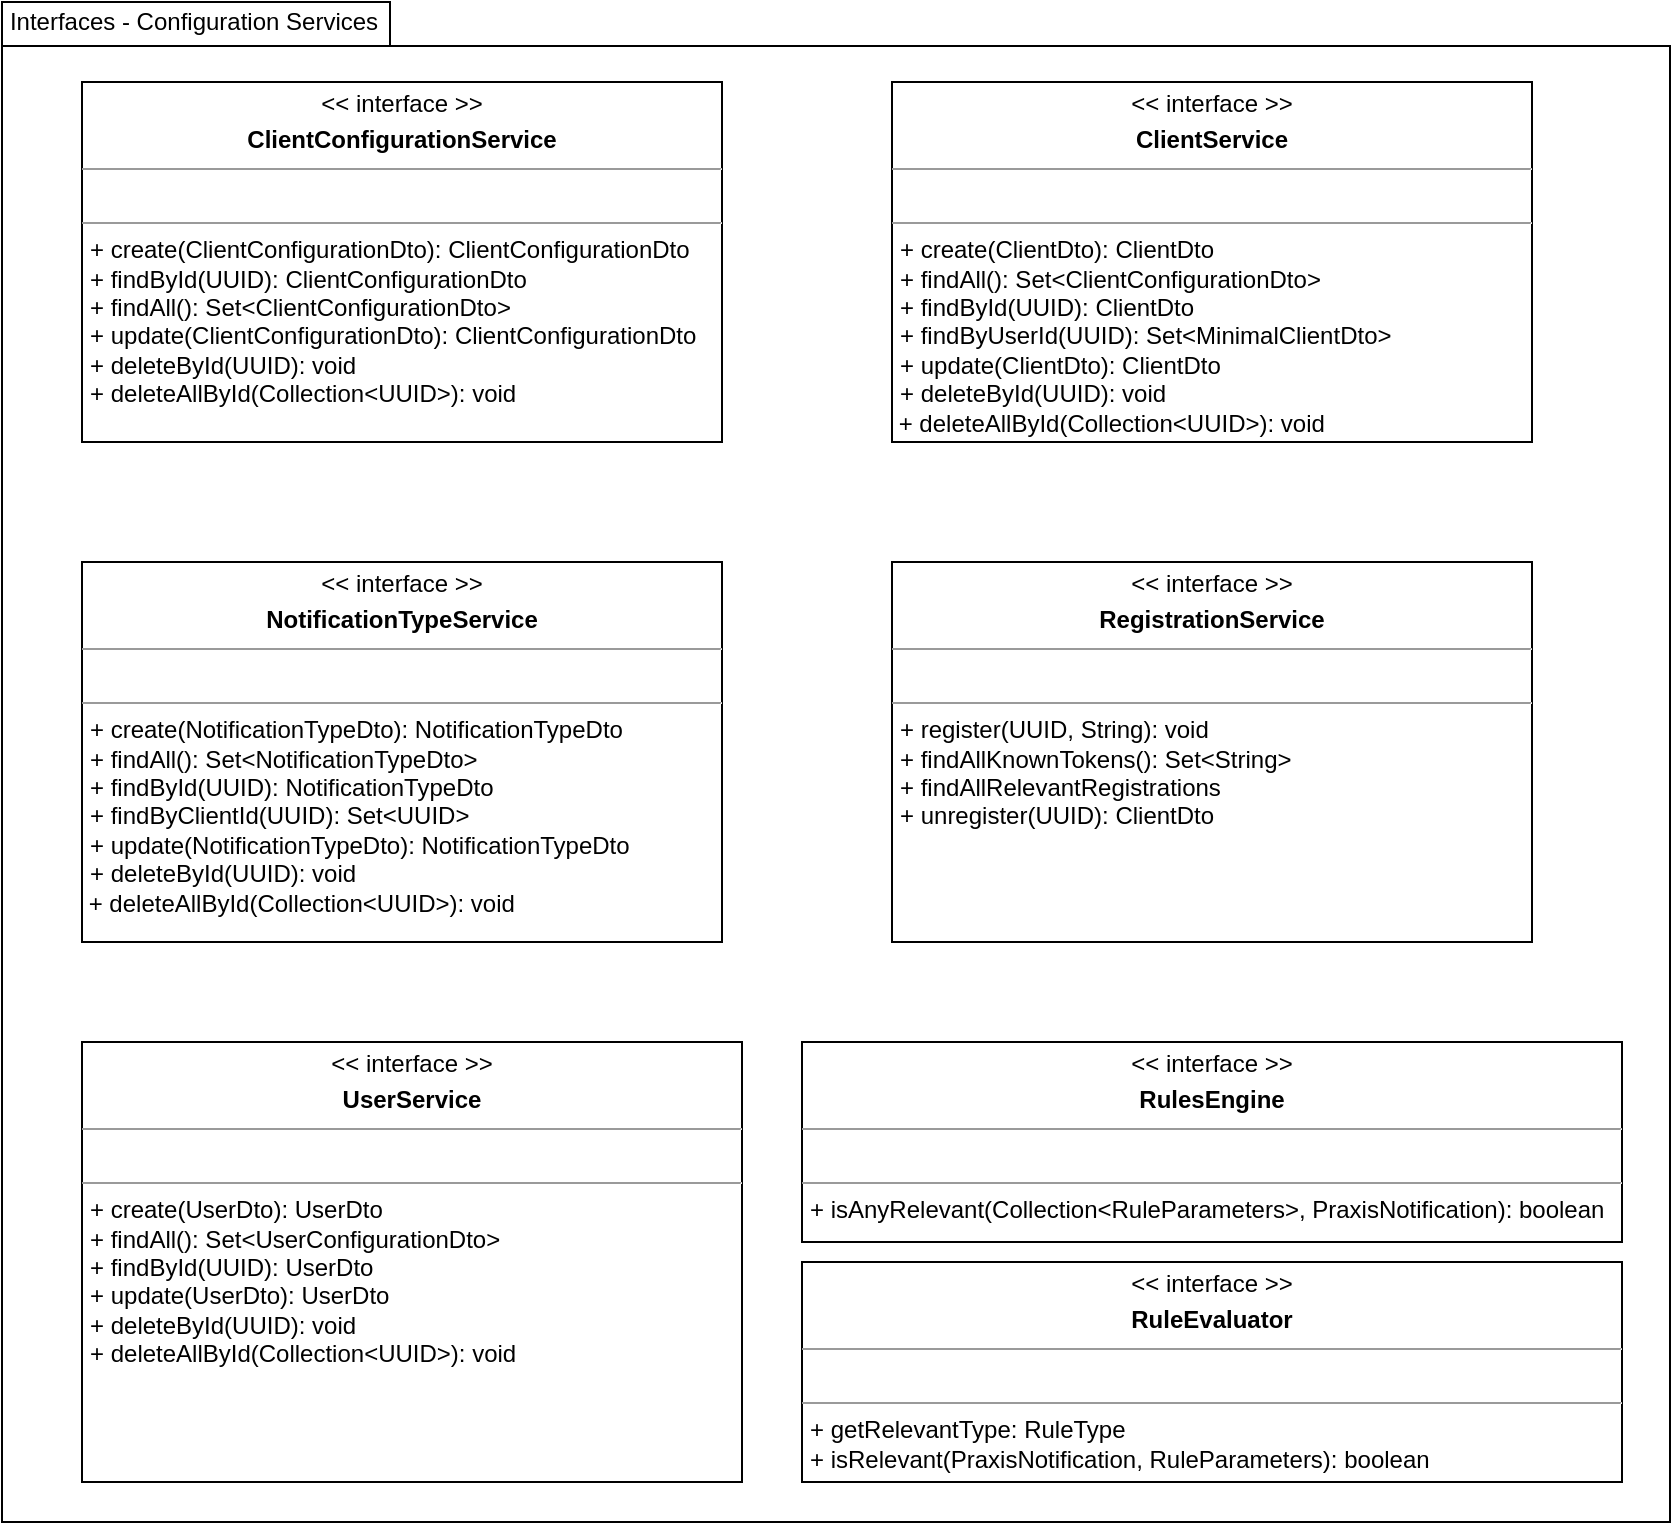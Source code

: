 <mxfile version="14.8.6"><diagram id="rVu9fcvopg1YWOwMGv85" name="Page-1"><mxGraphModel dx="1877" dy="1062" grid="1" gridSize="10" guides="1" tooltips="1" connect="1" arrows="1" fold="1" page="1" pageScale="1" pageWidth="850" pageHeight="1100" math="0" shadow="0"><root><mxCell id="0"/><mxCell id="1" parent="0"/><mxCell id="9vmb-BeXKPvDY8hTftMP-8" value="" style="shape=folder;fontStyle=1;spacingTop=10;tabWidth=194;tabHeight=22;tabPosition=left;html=1;rounded=0;shadow=0;comic=0;labelBackgroundColor=none;strokeWidth=1;fillColor=none;fontFamily=Verdana;fontSize=10;align=center;" vertex="1" parent="1"><mxGeometry x="40" y="40" width="834" height="760" as="geometry"/></mxCell><mxCell id="9vmb-BeXKPvDY8hTftMP-1" value="&lt;p style=&quot;margin: 0px ; margin-top: 4px ; text-align: center&quot;&gt;&amp;lt;&amp;lt; interface &amp;gt;&amp;gt;&lt;/p&gt;&lt;p style=&quot;margin: 0px ; margin-top: 4px ; text-align: center&quot;&gt;&lt;b&gt;ClientConfigurationService&lt;/b&gt;&lt;/p&gt;&lt;hr size=&quot;1&quot;&gt;&lt;p style=&quot;margin: 0px ; margin-left: 4px&quot;&gt;&lt;br&gt;&lt;/p&gt;&lt;hr size=&quot;1&quot;&gt;&lt;p style=&quot;margin: 0px ; margin-left: 4px&quot;&gt;&lt;span&gt;+ create(ClientConfigurationDto): ClientConfigurationDto&lt;/span&gt;&lt;/p&gt;&lt;p style=&quot;margin: 0px ; margin-left: 4px&quot;&gt;&lt;span&gt;+ findById(UUID): ClientConfigurationDto&lt;/span&gt;&lt;/p&gt;&lt;p style=&quot;margin: 0px ; margin-left: 4px&quot;&gt;&lt;span&gt;+ findAll(): Set&amp;lt;ClientConfigurationDto&amp;gt;&lt;/span&gt;&lt;/p&gt;&lt;p style=&quot;margin: 0px ; margin-left: 4px&quot;&gt;&lt;span&gt;+ update(ClientConfigurationDto): ClientConfigurationDto&lt;/span&gt;&lt;/p&gt;&lt;p style=&quot;margin: 0px ; margin-left: 4px&quot;&gt;&lt;span&gt;+ deleteById(UUID): void&lt;/span&gt;&lt;/p&gt;&lt;p style=&quot;margin: 0px ; margin-left: 4px&quot;&gt;&lt;span&gt;+ deleteAllById(Collection&amp;lt;UUID&amp;gt;): void&lt;/span&gt;&lt;/p&gt;&lt;p style=&quot;margin: 0px ; margin-left: 4px&quot;&gt;&lt;span&gt;&amp;nbsp;&lt;/span&gt;&lt;/p&gt;&lt;p style=&quot;margin: 0px ; margin-left: 4px&quot;&gt;&lt;br&gt;&lt;/p&gt;" style="verticalAlign=top;align=left;overflow=fill;fontSize=12;fontFamily=Helvetica;html=1;rounded=0;shadow=0;comic=0;labelBackgroundColor=none;strokeWidth=1" vertex="1" parent="1"><mxGeometry x="80" y="80" width="320" height="180" as="geometry"/></mxCell><mxCell id="9vmb-BeXKPvDY8hTftMP-2" value="&lt;p style=&quot;margin: 0px ; margin-top: 4px ; text-align: center&quot;&gt;&amp;lt;&amp;lt; interface &amp;gt;&amp;gt;&lt;/p&gt;&lt;p style=&quot;margin: 0px ; margin-top: 4px ; text-align: center&quot;&gt;&lt;b&gt;ClientService&lt;/b&gt;&lt;/p&gt;&lt;hr size=&quot;1&quot;&gt;&lt;p style=&quot;margin: 0px ; margin-left: 4px&quot;&gt;&lt;br&gt;&lt;/p&gt;&lt;hr size=&quot;1&quot;&gt;&lt;p style=&quot;margin: 0px ; margin-left: 4px&quot;&gt;&lt;span&gt;+ create(ClientDto): ClientDto&lt;/span&gt;&lt;/p&gt;&lt;p style=&quot;margin: 0px ; margin-left: 4px&quot;&gt;&lt;span&gt;+ findAll(): Set&amp;lt;ClientConfigurationDto&amp;gt;&lt;/span&gt;&lt;br&gt;&lt;/p&gt;&lt;p style=&quot;margin: 0px ; margin-left: 4px&quot;&gt;+ findById(UUID): ClientDto&lt;span&gt;&lt;br&gt;&lt;/span&gt;&lt;/p&gt;&lt;p style=&quot;margin: 0px ; margin-left: 4px&quot;&gt;+ findByUserId(UUID): Set&amp;lt;MinimalClientDto&amp;gt;&lt;/p&gt;&lt;p style=&quot;margin: 0px ; margin-left: 4px&quot;&gt;&lt;span&gt;+ update(ClientDto): ClientDto&lt;/span&gt;&lt;/p&gt;&lt;p style=&quot;margin: 0px ; margin-left: 4px&quot;&gt;&lt;span&gt;+ deleteById(UUID): void&lt;/span&gt;&lt;/p&gt;&amp;nbsp;+ deleteAllById(Collection&amp;lt;UUID&amp;gt;): void&lt;p style=&quot;margin: 0px ; margin-left: 4px&quot;&gt;&lt;span&gt;&amp;nbsp;&amp;nbsp;&lt;/span&gt;&lt;/p&gt;&lt;p style=&quot;margin: 0px ; margin-left: 4px&quot;&gt;&lt;br&gt;&lt;/p&gt;" style="verticalAlign=top;align=left;overflow=fill;fontSize=12;fontFamily=Helvetica;html=1;rounded=0;shadow=0;comic=0;labelBackgroundColor=none;strokeWidth=1" vertex="1" parent="1"><mxGeometry x="485" y="80" width="320" height="180" as="geometry"/></mxCell><mxCell id="9vmb-BeXKPvDY8hTftMP-3" value="&lt;p style=&quot;margin: 0px ; margin-top: 4px ; text-align: center&quot;&gt;&amp;lt;&amp;lt; interface &amp;gt;&amp;gt;&lt;/p&gt;&lt;p style=&quot;margin: 0px ; margin-top: 4px ; text-align: center&quot;&gt;&lt;b&gt;NotificationTypeService&lt;/b&gt;&lt;/p&gt;&lt;hr size=&quot;1&quot;&gt;&lt;p style=&quot;margin: 0px ; margin-left: 4px&quot;&gt;&lt;br&gt;&lt;/p&gt;&lt;hr size=&quot;1&quot;&gt;&lt;p style=&quot;margin: 0px ; margin-left: 4px&quot;&gt;&lt;span&gt;+ create(NotificationTypeDto): NotificationTypeDto&lt;/span&gt;&lt;/p&gt;&lt;p style=&quot;margin: 0px ; margin-left: 4px&quot;&gt;&lt;span&gt;+ findAll(): Set&amp;lt;NotificationTypeDto&amp;gt;&lt;/span&gt;&lt;br&gt;&lt;/p&gt;&lt;p style=&quot;margin: 0px ; margin-left: 4px&quot;&gt;+ findById(UUID): NotificationTypeDto&lt;span&gt;&lt;br&gt;&lt;/span&gt;&lt;/p&gt;&lt;p style=&quot;margin: 0px ; margin-left: 4px&quot;&gt;+ findByClientId(UUID): Set&amp;lt;UUID&amp;gt;&lt;/p&gt;&lt;p style=&quot;margin: 0px ; margin-left: 4px&quot;&gt;&lt;span&gt;+ update(NotificationTypeDto): NotificationTypeDto&lt;/span&gt;&lt;/p&gt;&lt;p style=&quot;margin: 0px ; margin-left: 4px&quot;&gt;&lt;span&gt;+ deleteById(UUID): void&lt;/span&gt;&lt;/p&gt;&amp;nbsp;+ deleteAllById(Collection&amp;lt;UUID&amp;gt;): void&lt;p style=&quot;margin: 0px ; margin-left: 4px&quot;&gt;&lt;span&gt;&amp;nbsp;&lt;/span&gt;&lt;/p&gt;&lt;p style=&quot;margin: 0px ; margin-left: 4px&quot;&gt;&lt;br&gt;&lt;/p&gt;" style="verticalAlign=top;align=left;overflow=fill;fontSize=12;fontFamily=Helvetica;html=1;rounded=0;shadow=0;comic=0;labelBackgroundColor=none;strokeWidth=1" vertex="1" parent="1"><mxGeometry x="80" y="320" width="320" height="190" as="geometry"/></mxCell><mxCell id="9vmb-BeXKPvDY8hTftMP-4" value="&lt;p style=&quot;margin: 0px ; margin-top: 4px ; text-align: center&quot;&gt;&amp;lt;&amp;lt; interface &amp;gt;&amp;gt;&lt;/p&gt;&lt;p style=&quot;margin: 0px ; margin-top: 4px ; text-align: center&quot;&gt;&lt;b&gt;RegistrationService&lt;/b&gt;&lt;/p&gt;&lt;hr size=&quot;1&quot;&gt;&lt;p style=&quot;margin: 0px ; margin-left: 4px&quot;&gt;&lt;br&gt;&lt;/p&gt;&lt;hr size=&quot;1&quot;&gt;&lt;p style=&quot;margin: 0px ; margin-left: 4px&quot;&gt;&lt;span&gt;+ register(UUID, String): void&lt;/span&gt;&lt;/p&gt;&lt;p style=&quot;margin: 0px ; margin-left: 4px&quot;&gt;&lt;span&gt;+ findAllKnownTokens(): Set&amp;lt;String&amp;gt;&lt;/span&gt;&lt;br&gt;&lt;/p&gt;&lt;p style=&quot;margin: 0px ; margin-left: 4px&quot;&gt;&lt;span&gt;+ findAllRelevantRegistrations&lt;/span&gt;&lt;/p&gt;&lt;p style=&quot;margin: 0px ; margin-left: 4px&quot;&gt;+ unregister(UUID): ClientDto&lt;span&gt;&lt;br&gt;&lt;/span&gt;&lt;/p&gt;&lt;p style=&quot;margin: 0px ; margin-left: 4px&quot;&gt;&lt;br&gt;&lt;/p&gt;&lt;p style=&quot;margin: 0px ; margin-left: 4px&quot;&gt;&lt;br&gt;&lt;/p&gt;" style="verticalAlign=top;align=left;overflow=fill;fontSize=12;fontFamily=Helvetica;html=1;rounded=0;shadow=0;comic=0;labelBackgroundColor=none;strokeWidth=1" vertex="1" parent="1"><mxGeometry x="485" y="320" width="320" height="190" as="geometry"/></mxCell><mxCell id="9vmb-BeXKPvDY8hTftMP-6" value="&lt;p style=&quot;margin: 0px ; margin-top: 4px ; text-align: center&quot;&gt;&amp;lt;&amp;lt; interface &amp;gt;&amp;gt;&lt;/p&gt;&lt;p style=&quot;margin: 0px ; margin-top: 4px ; text-align: center&quot;&gt;&lt;b&gt;UserService&lt;/b&gt;&lt;/p&gt;&lt;hr size=&quot;1&quot;&gt;&lt;p style=&quot;margin: 0px ; margin-left: 4px&quot;&gt;&lt;br&gt;&lt;/p&gt;&lt;hr size=&quot;1&quot;&gt;&lt;p style=&quot;margin: 0px ; margin-left: 4px&quot;&gt;&lt;/p&gt;&lt;p style=&quot;margin: 0px ; margin-left: 4px&quot;&gt;+ create(UserDto): UserDto&lt;/p&gt;&lt;p style=&quot;margin: 0px ; margin-left: 4px&quot;&gt;+ findAll(): Set&amp;lt;UserConfigurationDto&amp;gt;&lt;/p&gt;&lt;p style=&quot;margin: 0px ; margin-left: 4px&quot;&gt;+ findById(UUID): UserDto&lt;/p&gt;&lt;p style=&quot;margin: 0px ; margin-left: 4px&quot;&gt;+ update(UserDto): UserDto&lt;/p&gt;&lt;p style=&quot;margin: 0px ; margin-left: 4px&quot;&gt;+ deleteById(UUID): void&lt;/p&gt;&lt;p style=&quot;margin: 0px ; margin-left: 4px&quot;&gt;+ deleteAllById(Collection&amp;lt;UUID&amp;gt;): void&lt;/p&gt;&lt;p style=&quot;margin: 0px ; margin-left: 4px&quot;&gt;&lt;span&gt;&amp;nbsp;&amp;nbsp;&lt;/span&gt;&lt;/p&gt;&lt;p style=&quot;margin: 0px ; margin-left: 4px&quot;&gt;&lt;br&gt;&lt;/p&gt;" style="verticalAlign=top;align=left;overflow=fill;fontSize=12;fontFamily=Helvetica;html=1;rounded=0;shadow=0;comic=0;labelBackgroundColor=none;strokeWidth=1" vertex="1" parent="1"><mxGeometry x="80" y="560" width="330" height="220" as="geometry"/></mxCell><mxCell id="9vmb-BeXKPvDY8hTftMP-9" value="Interfaces - Configuration Services" style="text;html=1;strokeColor=none;fillColor=none;align=center;verticalAlign=middle;whiteSpace=wrap;rounded=0;" vertex="1" parent="1"><mxGeometry x="41" y="40" width="190" height="20" as="geometry"/></mxCell><mxCell id="9vmb-BeXKPvDY8hTftMP-10" value="&lt;p style=&quot;margin: 0px ; margin-top: 4px ; text-align: center&quot;&gt;&amp;lt;&amp;lt; interface &amp;gt;&amp;gt;&lt;/p&gt;&lt;p style=&quot;margin: 0px ; margin-top: 4px ; text-align: center&quot;&gt;&lt;b&gt;RulesEngine&lt;/b&gt;&lt;/p&gt;&lt;hr size=&quot;1&quot;&gt;&lt;p style=&quot;margin: 0px ; margin-left: 4px&quot;&gt;&lt;br&gt;&lt;/p&gt;&lt;hr size=&quot;1&quot;&gt;&lt;p style=&quot;margin: 0px ; margin-left: 4px&quot;&gt;&lt;span&gt;+ isAnyRelevant(Collection&amp;lt;RuleParameters&amp;gt;, PraxisNotification): boolean&lt;/span&gt;&lt;/p&gt;" style="verticalAlign=top;align=left;overflow=fill;fontSize=12;fontFamily=Helvetica;html=1;rounded=0;shadow=0;comic=0;labelBackgroundColor=none;strokeWidth=1" vertex="1" parent="1"><mxGeometry x="440" y="560" width="410" height="100" as="geometry"/></mxCell><mxCell id="9vmb-BeXKPvDY8hTftMP-11" value="&lt;p style=&quot;margin: 0px ; margin-top: 4px ; text-align: center&quot;&gt;&amp;lt;&amp;lt; interface &amp;gt;&amp;gt;&lt;/p&gt;&lt;p style=&quot;margin: 0px ; margin-top: 4px ; text-align: center&quot;&gt;&lt;b&gt;RuleEvaluator&lt;/b&gt;&lt;/p&gt;&lt;hr size=&quot;1&quot;&gt;&lt;p style=&quot;margin: 0px ; margin-left: 4px&quot;&gt;&lt;br&gt;&lt;/p&gt;&lt;hr size=&quot;1&quot;&gt;&lt;p style=&quot;margin: 0px ; margin-left: 4px&quot;&gt;&lt;span&gt;+ getRelevantType: RuleType&lt;/span&gt;&lt;/p&gt;&lt;p style=&quot;margin: 0px ; margin-left: 4px&quot;&gt;&lt;span&gt;+ isRelevant(PraxisNotification, RuleParameters): boolean&lt;/span&gt;&lt;br&gt;&lt;/p&gt;" style="verticalAlign=top;align=left;overflow=fill;fontSize=12;fontFamily=Helvetica;html=1;rounded=0;shadow=0;comic=0;labelBackgroundColor=none;strokeWidth=1" vertex="1" parent="1"><mxGeometry x="440" y="670" width="410" height="110" as="geometry"/></mxCell></root></mxGraphModel></diagram></mxfile>